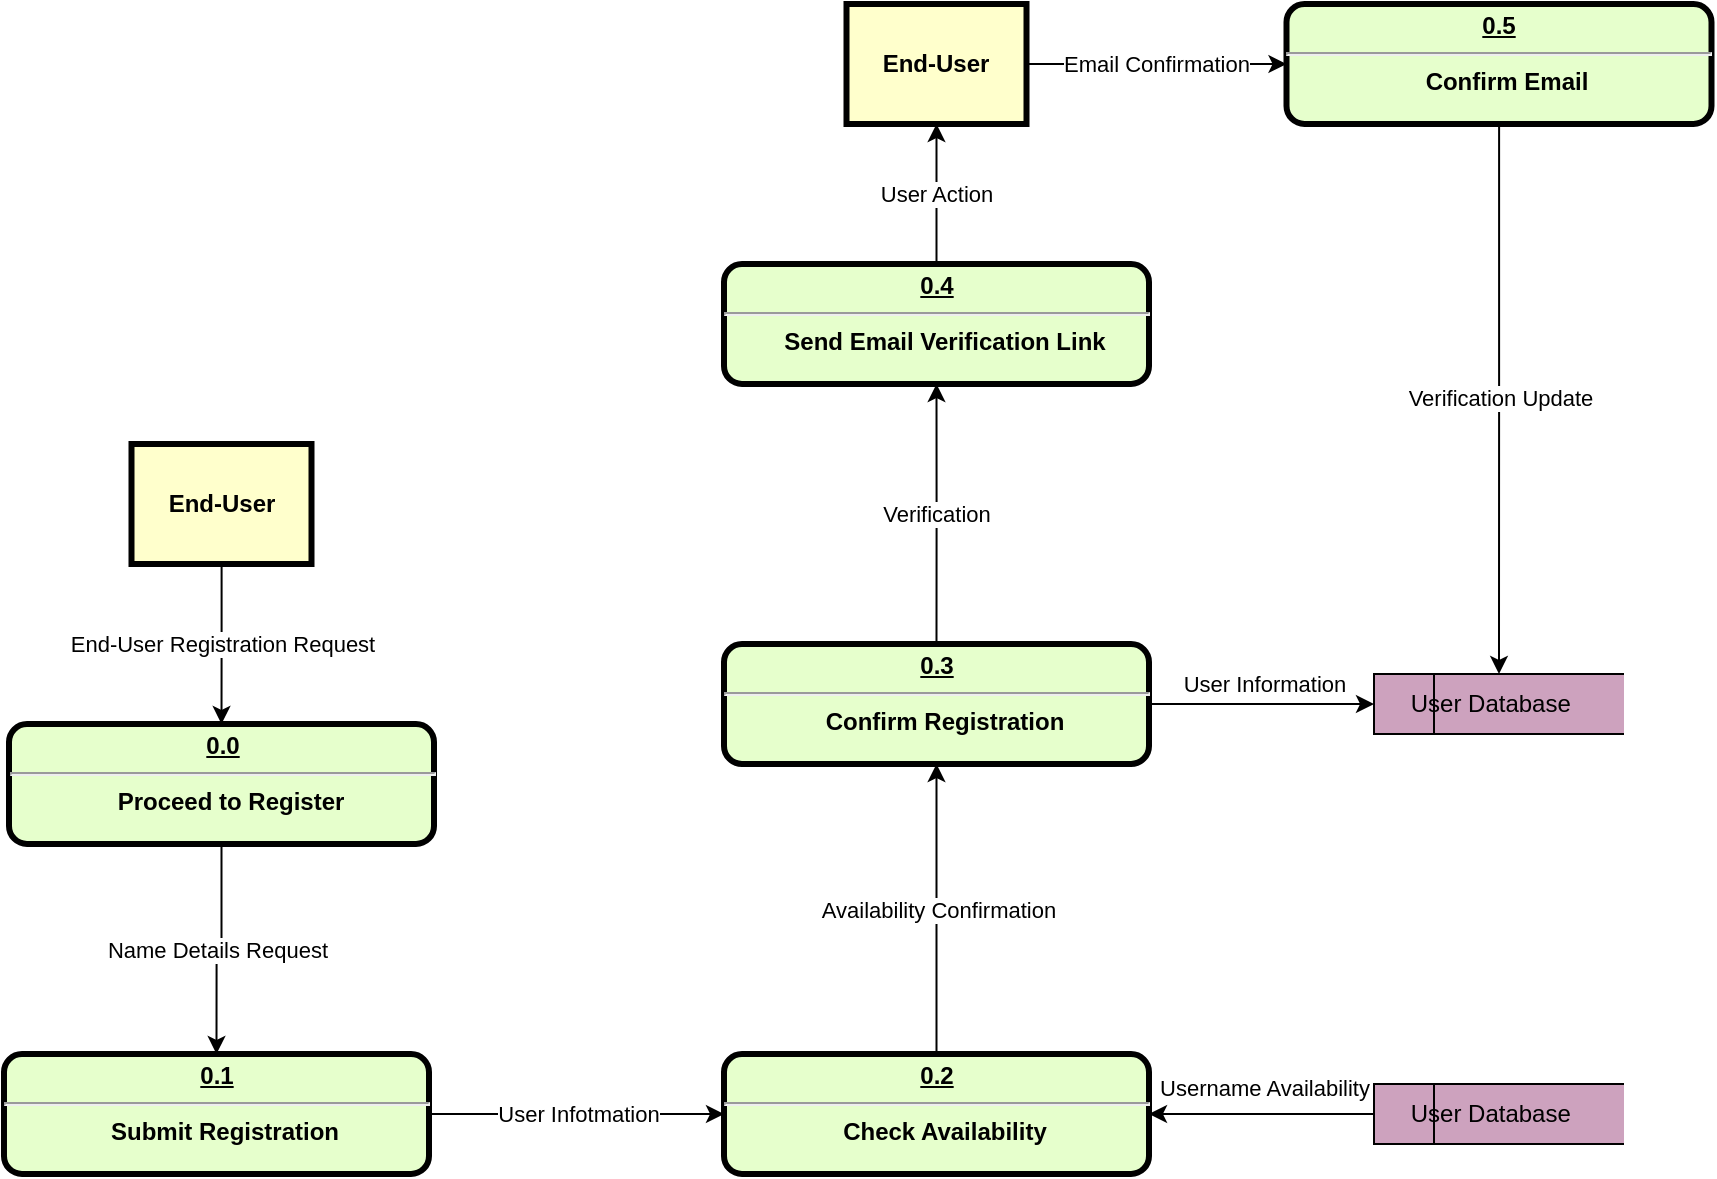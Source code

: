 <mxfile version="20.5.3" type="github">
  <diagram id="o73ixFc_ehx05NRXqeoQ" name="Page-1">
    <mxGraphModel dx="3175" dy="800" grid="1" gridSize="10" guides="1" tooltips="1" connect="1" arrows="1" fold="1" page="1" pageScale="1" pageWidth="850" pageHeight="1100" math="0" shadow="0">
      <root>
        <mxCell id="0" />
        <mxCell id="1" parent="0" />
        <mxCell id="dhIKAuD3GW7eXMySEyC3-1" value="End-User Registration Request" style="edgeStyle=orthogonalEdgeStyle;rounded=0;orthogonalLoop=1;jettySize=auto;html=1;" edge="1" parent="1" source="dhIKAuD3GW7eXMySEyC3-2" target="dhIKAuD3GW7eXMySEyC3-4">
          <mxGeometry relative="1" as="geometry" />
        </mxCell>
        <mxCell id="dhIKAuD3GW7eXMySEyC3-2" value="End-User" style="whiteSpace=wrap;align=center;verticalAlign=middle;fontStyle=1;strokeWidth=3;fillColor=#FFFFCC" vertex="1" parent="1">
          <mxGeometry x="-1596.25" y="260" width="90" height="60" as="geometry" />
        </mxCell>
        <mxCell id="dhIKAuD3GW7eXMySEyC3-3" value="Name Details Request&amp;nbsp;" style="edgeStyle=orthogonalEdgeStyle;rounded=0;orthogonalLoop=1;jettySize=auto;html=1;entryX=0.5;entryY=0;entryDx=0;entryDy=0;" edge="1" parent="1" source="dhIKAuD3GW7eXMySEyC3-4" target="dhIKAuD3GW7eXMySEyC3-6">
          <mxGeometry relative="1" as="geometry">
            <mxPoint x="-1551.25" y="540" as="targetPoint" />
          </mxGeometry>
        </mxCell>
        <mxCell id="dhIKAuD3GW7eXMySEyC3-4" value="&lt;p style=&quot;margin: 0px; margin-top: 4px; text-align: center; text-decoration: underline;&quot;&gt;&lt;strong&gt;0.0&lt;/strong&gt;&lt;/p&gt;&lt;hr&gt;&lt;p style=&quot;margin: 0px; margin-left: 8px;&quot;&gt;Proceed to Register&lt;/p&gt;" style="verticalAlign=middle;align=center;overflow=fill;fontSize=12;fontFamily=Helvetica;html=1;rounded=1;fontStyle=1;strokeWidth=3;fillColor=#E6FFCC" vertex="1" parent="1">
          <mxGeometry x="-1657.5" y="400" width="212.5" height="60" as="geometry" />
        </mxCell>
        <mxCell id="dhIKAuD3GW7eXMySEyC3-14" value="User Infotmation" style="edgeStyle=orthogonalEdgeStyle;rounded=0;orthogonalLoop=1;jettySize=auto;html=1;entryX=0;entryY=0.5;entryDx=0;entryDy=0;" edge="1" parent="1" source="dhIKAuD3GW7eXMySEyC3-6" target="dhIKAuD3GW7eXMySEyC3-8">
          <mxGeometry relative="1" as="geometry" />
        </mxCell>
        <mxCell id="dhIKAuD3GW7eXMySEyC3-6" value="&lt;p style=&quot;margin: 0px; margin-top: 4px; text-align: center; text-decoration: underline;&quot;&gt;&lt;strong&gt;0.1&lt;/strong&gt;&lt;/p&gt;&lt;hr&gt;&lt;p style=&quot;margin: 0px; margin-left: 8px;&quot;&gt;Submit Registration&lt;/p&gt;" style="verticalAlign=middle;align=center;overflow=fill;fontSize=12;fontFamily=Helvetica;html=1;rounded=1;fontStyle=1;strokeWidth=3;fillColor=#E6FFCC" vertex="1" parent="1">
          <mxGeometry x="-1660" y="565" width="212.5" height="60" as="geometry" />
        </mxCell>
        <mxCell id="dhIKAuD3GW7eXMySEyC3-7" value="Availability Confirmation" style="edgeStyle=orthogonalEdgeStyle;rounded=0;orthogonalLoop=1;jettySize=auto;html=1;" edge="1" parent="1" source="dhIKAuD3GW7eXMySEyC3-8">
          <mxGeometry relative="1" as="geometry">
            <mxPoint x="-1193.75" y="420" as="targetPoint" />
          </mxGeometry>
        </mxCell>
        <mxCell id="dhIKAuD3GW7eXMySEyC3-8" value="&lt;p style=&quot;margin: 0px; margin-top: 4px; text-align: center; text-decoration: underline;&quot;&gt;&lt;strong&gt;0.2&lt;/strong&gt;&lt;/p&gt;&lt;hr&gt;&lt;p style=&quot;margin: 0px; margin-left: 8px;&quot;&gt;Check Availability&lt;/p&gt;" style="verticalAlign=middle;align=center;overflow=fill;fontSize=12;fontFamily=Helvetica;html=1;rounded=1;fontStyle=1;strokeWidth=3;fillColor=#E6FFCC" vertex="1" parent="1">
          <mxGeometry x="-1300" y="565" width="212.5" height="60" as="geometry" />
        </mxCell>
        <mxCell id="dhIKAuD3GW7eXMySEyC3-9" value="&lt;br&gt;&lt;span style=&quot;color: rgb(0, 0, 0); font-family: Helvetica; font-size: 11px; font-style: normal; font-variant-ligatures: normal; font-variant-caps: normal; font-weight: 400; letter-spacing: normal; orphans: 2; text-align: center; text-indent: 0px; text-transform: none; widows: 2; word-spacing: 0px; -webkit-text-stroke-width: 0px; background-color: rgb(255, 255, 255); text-decoration-thickness: initial; text-decoration-style: initial; text-decoration-color: initial; float: none; display: inline !important;&quot;&gt;Username Availability&lt;/span&gt;&lt;br&gt;" style="edgeStyle=orthogonalEdgeStyle;rounded=0;orthogonalLoop=1;jettySize=auto;html=1;" edge="1" parent="1" source="dhIKAuD3GW7eXMySEyC3-10" target="dhIKAuD3GW7eXMySEyC3-8">
          <mxGeometry x="-0.022" y="-20" relative="1" as="geometry">
            <mxPoint as="offset" />
          </mxGeometry>
        </mxCell>
        <mxCell id="dhIKAuD3GW7eXMySEyC3-10" value="&lt;span style=&quot;white-space: pre;&quot;&gt; &lt;span style=&quot;white-space: pre;&quot;&gt; &lt;span style=&quot;white-space: pre;&quot;&gt;	&lt;/span&gt;&lt;/span&gt;&lt;/span&gt;&amp;nbsp;User Database" style="html=1;dashed=0;whitespace=wrap;shape=mxgraph.dfd.dataStoreID;align=left;spacingLeft=3;points=[[0,0],[0.5,0],[1,0],[0,0.5],[1,0.5],[0,1],[0.5,1],[1,1]];fillColor=#CDA2BE;" vertex="1" parent="1">
          <mxGeometry x="-975" y="580" width="125" height="30" as="geometry" />
        </mxCell>
        <mxCell id="dhIKAuD3GW7eXMySEyC3-19" value="Verification" style="edgeStyle=orthogonalEdgeStyle;rounded=0;orthogonalLoop=1;jettySize=auto;html=1;exitX=0.5;exitY=0;exitDx=0;exitDy=0;" edge="1" parent="1" source="dhIKAuD3GW7eXMySEyC3-16" target="dhIKAuD3GW7eXMySEyC3-18">
          <mxGeometry relative="1" as="geometry" />
        </mxCell>
        <mxCell id="dhIKAuD3GW7eXMySEyC3-15" value="&lt;span style=&quot;white-space: pre;&quot;&gt; &lt;span style=&quot;white-space: pre;&quot;&gt; &lt;span style=&quot;white-space: pre;&quot;&gt;	&lt;/span&gt;&lt;/span&gt;&lt;/span&gt;&amp;nbsp;User Database" style="html=1;dashed=0;whitespace=wrap;shape=mxgraph.dfd.dataStoreID;align=left;spacingLeft=3;points=[[0,0],[0.5,0],[1,0],[0,0.5],[1,0.5],[0,1],[0.5,1],[1,1]];fillColor=#CDA2BE;" vertex="1" parent="1">
          <mxGeometry x="-975" y="375" width="125" height="30" as="geometry" />
        </mxCell>
        <mxCell id="dhIKAuD3GW7eXMySEyC3-17" value="User Information" style="edgeStyle=orthogonalEdgeStyle;rounded=0;orthogonalLoop=1;jettySize=auto;html=1;entryX=0;entryY=0.5;entryDx=0;entryDy=0;" edge="1" parent="1" source="dhIKAuD3GW7eXMySEyC3-16" target="dhIKAuD3GW7eXMySEyC3-15">
          <mxGeometry x="0.022" y="10" relative="1" as="geometry">
            <mxPoint as="offset" />
          </mxGeometry>
        </mxCell>
        <mxCell id="dhIKAuD3GW7eXMySEyC3-16" value="&lt;p style=&quot;margin: 0px; margin-top: 4px; text-align: center; text-decoration: underline;&quot;&gt;&lt;strong&gt;0.3&lt;/strong&gt;&lt;/p&gt;&lt;hr&gt;&lt;p style=&quot;margin: 0px; margin-left: 8px;&quot;&gt;Confirm Registration&lt;/p&gt;" style="verticalAlign=middle;align=center;overflow=fill;fontSize=12;fontFamily=Helvetica;html=1;rounded=1;fontStyle=1;strokeWidth=3;fillColor=#E6FFCC" vertex="1" parent="1">
          <mxGeometry x="-1300" y="360" width="212.5" height="60" as="geometry" />
        </mxCell>
        <mxCell id="dhIKAuD3GW7eXMySEyC3-21" value="User Action" style="edgeStyle=orthogonalEdgeStyle;rounded=0;orthogonalLoop=1;jettySize=auto;html=1;entryX=0.5;entryY=1;entryDx=0;entryDy=0;" edge="1" parent="1" source="dhIKAuD3GW7eXMySEyC3-18" target="dhIKAuD3GW7eXMySEyC3-20">
          <mxGeometry relative="1" as="geometry" />
        </mxCell>
        <mxCell id="dhIKAuD3GW7eXMySEyC3-18" value="&lt;p style=&quot;margin: 0px; margin-top: 4px; text-align: center; text-decoration: underline;&quot;&gt;&lt;strong&gt;0.4&lt;/strong&gt;&lt;/p&gt;&lt;hr&gt;&lt;p style=&quot;margin: 0px; margin-left: 8px;&quot;&gt;Send Email Verification Link&lt;/p&gt;" style="verticalAlign=middle;align=center;overflow=fill;fontSize=12;fontFamily=Helvetica;html=1;rounded=1;fontStyle=1;strokeWidth=3;fillColor=#E6FFCC" vertex="1" parent="1">
          <mxGeometry x="-1300" y="170" width="212.5" height="60" as="geometry" />
        </mxCell>
        <mxCell id="dhIKAuD3GW7eXMySEyC3-23" value="Email Confirmation" style="edgeStyle=orthogonalEdgeStyle;rounded=0;orthogonalLoop=1;jettySize=auto;html=1;entryX=0;entryY=0.5;entryDx=0;entryDy=0;" edge="1" parent="1" source="dhIKAuD3GW7eXMySEyC3-20" target="dhIKAuD3GW7eXMySEyC3-22">
          <mxGeometry relative="1" as="geometry" />
        </mxCell>
        <mxCell id="dhIKAuD3GW7eXMySEyC3-20" value="End-User" style="whiteSpace=wrap;align=center;verticalAlign=middle;fontStyle=1;strokeWidth=3;fillColor=#FFFFCC" vertex="1" parent="1">
          <mxGeometry x="-1238.75" y="40" width="90" height="60" as="geometry" />
        </mxCell>
        <mxCell id="dhIKAuD3GW7eXMySEyC3-25" value="Verification Update" style="edgeStyle=orthogonalEdgeStyle;rounded=0;orthogonalLoop=1;jettySize=auto;html=1;entryX=0.5;entryY=0;entryDx=0;entryDy=0;" edge="1" parent="1" source="dhIKAuD3GW7eXMySEyC3-22" target="dhIKAuD3GW7eXMySEyC3-15">
          <mxGeometry relative="1" as="geometry" />
        </mxCell>
        <mxCell id="dhIKAuD3GW7eXMySEyC3-22" value="&lt;p style=&quot;margin: 0px; margin-top: 4px; text-align: center; text-decoration: underline;&quot;&gt;&lt;strong&gt;0.5&lt;/strong&gt;&lt;/p&gt;&lt;hr&gt;&lt;p style=&quot;margin: 0px; margin-left: 8px;&quot;&gt;Confirm Email&lt;/p&gt;" style="verticalAlign=middle;align=center;overflow=fill;fontSize=12;fontFamily=Helvetica;html=1;rounded=1;fontStyle=1;strokeWidth=3;fillColor=#E6FFCC" vertex="1" parent="1">
          <mxGeometry x="-1018.75" y="40" width="212.5" height="60" as="geometry" />
        </mxCell>
      </root>
    </mxGraphModel>
  </diagram>
</mxfile>
